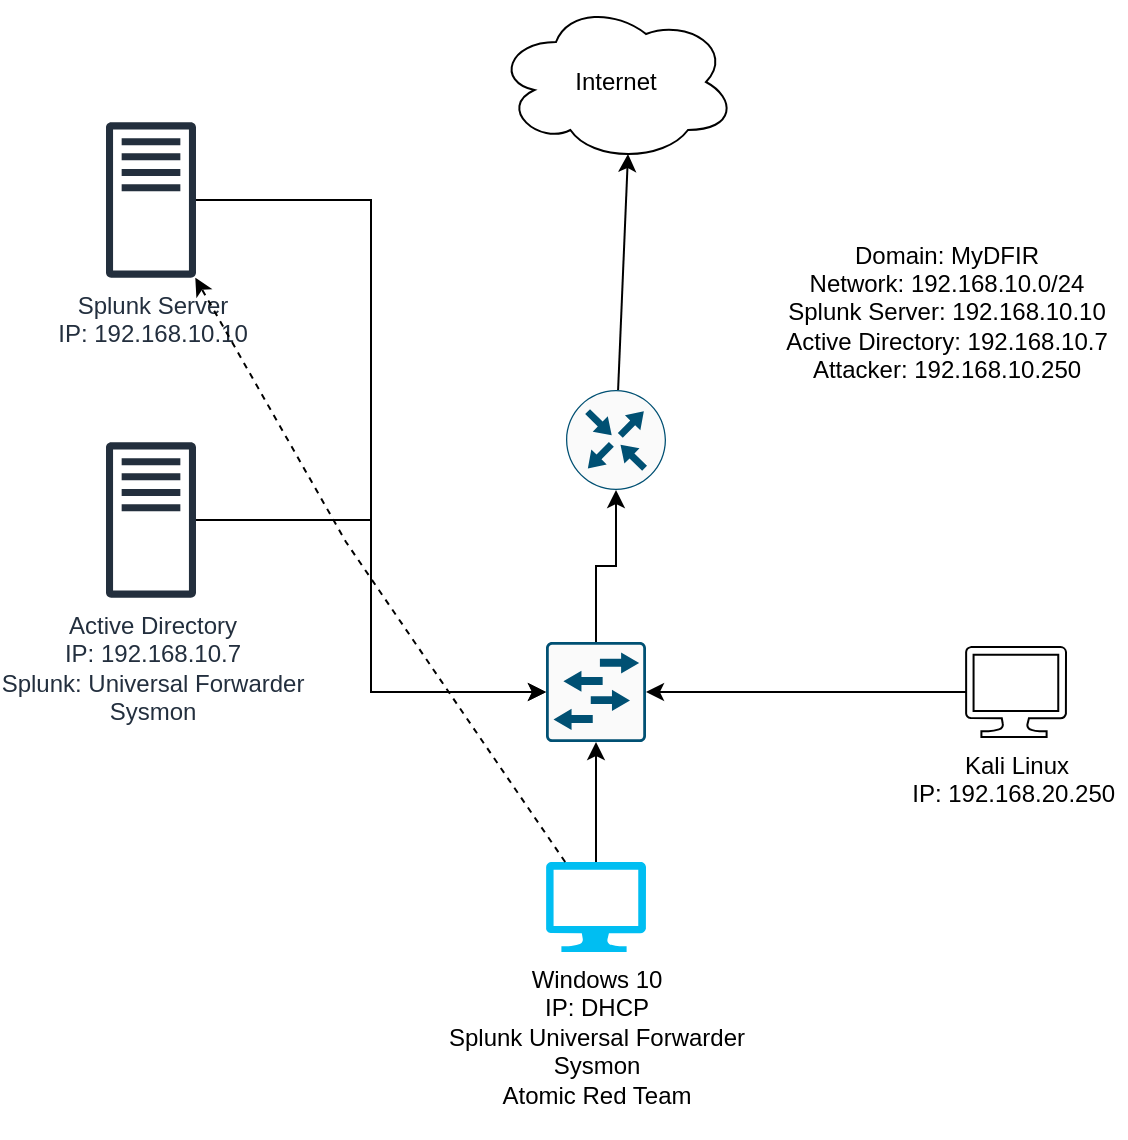 <mxfile version="27.2.0">
  <diagram name="Page-1" id="qxz_ZeWsHKdxjyat_ZV6">
    <mxGraphModel dx="849" dy="1121" grid="1" gridSize="10" guides="1" tooltips="1" connect="1" arrows="1" fold="1" page="1" pageScale="1" pageWidth="850" pageHeight="1100" math="0" shadow="0">
      <root>
        <mxCell id="0" />
        <mxCell id="1" parent="0" />
        <mxCell id="6HDPcAgGXzTQn2C4bqri-1" value="Active Directory&lt;div&gt;IP: 192.168.10.7&lt;/div&gt;&lt;div&gt;Splunk: Universal Forwarder&lt;/div&gt;&lt;div&gt;Sysmon&lt;/div&gt;" style="sketch=0;outlineConnect=0;fontColor=#232F3E;gradientColor=none;fillColor=#232F3D;strokeColor=none;dashed=0;verticalLabelPosition=bottom;verticalAlign=top;align=center;html=1;fontSize=12;fontStyle=0;aspect=fixed;pointerEvents=1;shape=mxgraph.aws4.traditional_server;" vertex="1" parent="1">
          <mxGeometry x="110" y="280" width="45" height="78" as="geometry" />
        </mxCell>
        <mxCell id="6HDPcAgGXzTQn2C4bqri-2" value="Splunk Server&lt;div&gt;IP: 192.168.10.10&lt;/div&gt;" style="sketch=0;outlineConnect=0;fontColor=#232F3E;gradientColor=none;fillColor=#232F3D;strokeColor=none;dashed=0;verticalLabelPosition=bottom;verticalAlign=top;align=center;html=1;fontSize=12;fontStyle=0;aspect=fixed;pointerEvents=1;shape=mxgraph.aws4.traditional_server;" vertex="1" parent="1">
          <mxGeometry x="110" y="120" width="45" height="78" as="geometry" />
        </mxCell>
        <mxCell id="6HDPcAgGXzTQn2C4bqri-9" style="edgeStyle=orthogonalEdgeStyle;rounded=0;orthogonalLoop=1;jettySize=auto;html=1;" edge="1" parent="1" source="6HDPcAgGXzTQn2C4bqri-3" target="6HDPcAgGXzTQn2C4bqri-5">
          <mxGeometry relative="1" as="geometry" />
        </mxCell>
        <mxCell id="6HDPcAgGXzTQn2C4bqri-3" value="Windows 10&lt;div&gt;IP: DHCP&lt;/div&gt;&lt;div&gt;Splunk Universal Forwarder&lt;/div&gt;&lt;div&gt;Sysmon&lt;/div&gt;&lt;div&gt;Atomic Red Team&lt;/div&gt;&lt;div&gt;&lt;br&gt;&lt;/div&gt;" style="verticalLabelPosition=bottom;html=1;verticalAlign=top;align=center;strokeColor=none;fillColor=#00BEF2;shape=mxgraph.azure.computer;pointerEvents=1;" vertex="1" parent="1">
          <mxGeometry x="330" y="490" width="50" height="45" as="geometry" />
        </mxCell>
        <mxCell id="6HDPcAgGXzTQn2C4bqri-4" value="Kali Linux&lt;div&gt;IP: 192.168.20.250&amp;nbsp;&lt;/div&gt;" style="verticalLabelPosition=bottom;html=1;verticalAlign=top;align=center;shape=mxgraph.azure.computer;pointerEvents=1;" vertex="1" parent="1">
          <mxGeometry x="540" y="382.5" width="50" height="45" as="geometry" />
        </mxCell>
        <mxCell id="6HDPcAgGXzTQn2C4bqri-5" value="" style="sketch=0;points=[[0.015,0.015,0],[0.985,0.015,0],[0.985,0.985,0],[0.015,0.985,0],[0.25,0,0],[0.5,0,0],[0.75,0,0],[1,0.25,0],[1,0.5,0],[1,0.75,0],[0.75,1,0],[0.5,1,0],[0.25,1,0],[0,0.75,0],[0,0.5,0],[0,0.25,0]];verticalLabelPosition=bottom;html=1;verticalAlign=top;aspect=fixed;align=center;pointerEvents=1;shape=mxgraph.cisco19.rect;prIcon=l2_switch;fillColor=#FAFAFA;strokeColor=#005073;" vertex="1" parent="1">
          <mxGeometry x="330" y="380" width="50" height="50" as="geometry" />
        </mxCell>
        <mxCell id="6HDPcAgGXzTQn2C4bqri-6" value="" style="sketch=0;points=[[0.5,0,0],[1,0.5,0],[0.5,1,0],[0,0.5,0],[0.145,0.145,0],[0.856,0.145,0],[0.855,0.856,0],[0.145,0.855,0]];verticalLabelPosition=bottom;html=1;verticalAlign=top;aspect=fixed;align=center;pointerEvents=1;shape=mxgraph.cisco19.rect;prIcon=router;fillColor=#FAFAFA;strokeColor=#005073;" vertex="1" parent="1">
          <mxGeometry x="340" y="254" width="50" height="50" as="geometry" />
        </mxCell>
        <mxCell id="6HDPcAgGXzTQn2C4bqri-7" value="Internet" style="ellipse;shape=cloud;whiteSpace=wrap;html=1;" vertex="1" parent="1">
          <mxGeometry x="305" y="60" width="120" height="80" as="geometry" />
        </mxCell>
        <mxCell id="6HDPcAgGXzTQn2C4bqri-10" style="edgeStyle=orthogonalEdgeStyle;rounded=0;orthogonalLoop=1;jettySize=auto;html=1;entryX=1;entryY=0.5;entryDx=0;entryDy=0;entryPerimeter=0;" edge="1" parent="1" source="6HDPcAgGXzTQn2C4bqri-4" target="6HDPcAgGXzTQn2C4bqri-5">
          <mxGeometry relative="1" as="geometry" />
        </mxCell>
        <mxCell id="6HDPcAgGXzTQn2C4bqri-11" style="edgeStyle=orthogonalEdgeStyle;rounded=0;orthogonalLoop=1;jettySize=auto;html=1;entryX=0;entryY=0.5;entryDx=0;entryDy=0;entryPerimeter=0;" edge="1" parent="1" source="6HDPcAgGXzTQn2C4bqri-2" target="6HDPcAgGXzTQn2C4bqri-5">
          <mxGeometry relative="1" as="geometry" />
        </mxCell>
        <mxCell id="6HDPcAgGXzTQn2C4bqri-12" style="edgeStyle=orthogonalEdgeStyle;rounded=0;orthogonalLoop=1;jettySize=auto;html=1;entryX=0;entryY=0.5;entryDx=0;entryDy=0;entryPerimeter=0;" edge="1" parent="1" source="6HDPcAgGXzTQn2C4bqri-1" target="6HDPcAgGXzTQn2C4bqri-5">
          <mxGeometry relative="1" as="geometry" />
        </mxCell>
        <mxCell id="6HDPcAgGXzTQn2C4bqri-13" style="edgeStyle=orthogonalEdgeStyle;rounded=0;orthogonalLoop=1;jettySize=auto;html=1;entryX=0.5;entryY=1;entryDx=0;entryDy=0;entryPerimeter=0;" edge="1" parent="1" source="6HDPcAgGXzTQn2C4bqri-5" target="6HDPcAgGXzTQn2C4bqri-6">
          <mxGeometry relative="1" as="geometry" />
        </mxCell>
        <mxCell id="6HDPcAgGXzTQn2C4bqri-14" style="rounded=0;orthogonalLoop=1;jettySize=auto;html=1;entryX=0.55;entryY=0.95;entryDx=0;entryDy=0;entryPerimeter=0;" edge="1" parent="1" source="6HDPcAgGXzTQn2C4bqri-6" target="6HDPcAgGXzTQn2C4bqri-7">
          <mxGeometry relative="1" as="geometry" />
        </mxCell>
        <mxCell id="6HDPcAgGXzTQn2C4bqri-15" value="Domain: MyDFIR&lt;div&gt;Network: 192.168.10.0/24&lt;/div&gt;&lt;div&gt;Splunk Server: 192.168.10.10&lt;/div&gt;&lt;div&gt;Active Directory: 192.168.10.7&lt;/div&gt;&lt;div&gt;Attacker: 192.168.10.250&lt;/div&gt;" style="text;html=1;align=center;verticalAlign=middle;resizable=0;points=[];autosize=1;strokeColor=none;fillColor=none;" vertex="1" parent="1">
          <mxGeometry x="440" y="170" width="180" height="90" as="geometry" />
        </mxCell>
        <mxCell id="6HDPcAgGXzTQn2C4bqri-16" style="rounded=0;orthogonalLoop=1;jettySize=auto;html=1;dashed=1;" edge="1" parent="1" source="6HDPcAgGXzTQn2C4bqri-3" target="6HDPcAgGXzTQn2C4bqri-2">
          <mxGeometry relative="1" as="geometry">
            <Array as="points">
              <mxPoint x="230" y="330" />
            </Array>
          </mxGeometry>
        </mxCell>
      </root>
    </mxGraphModel>
  </diagram>
</mxfile>
